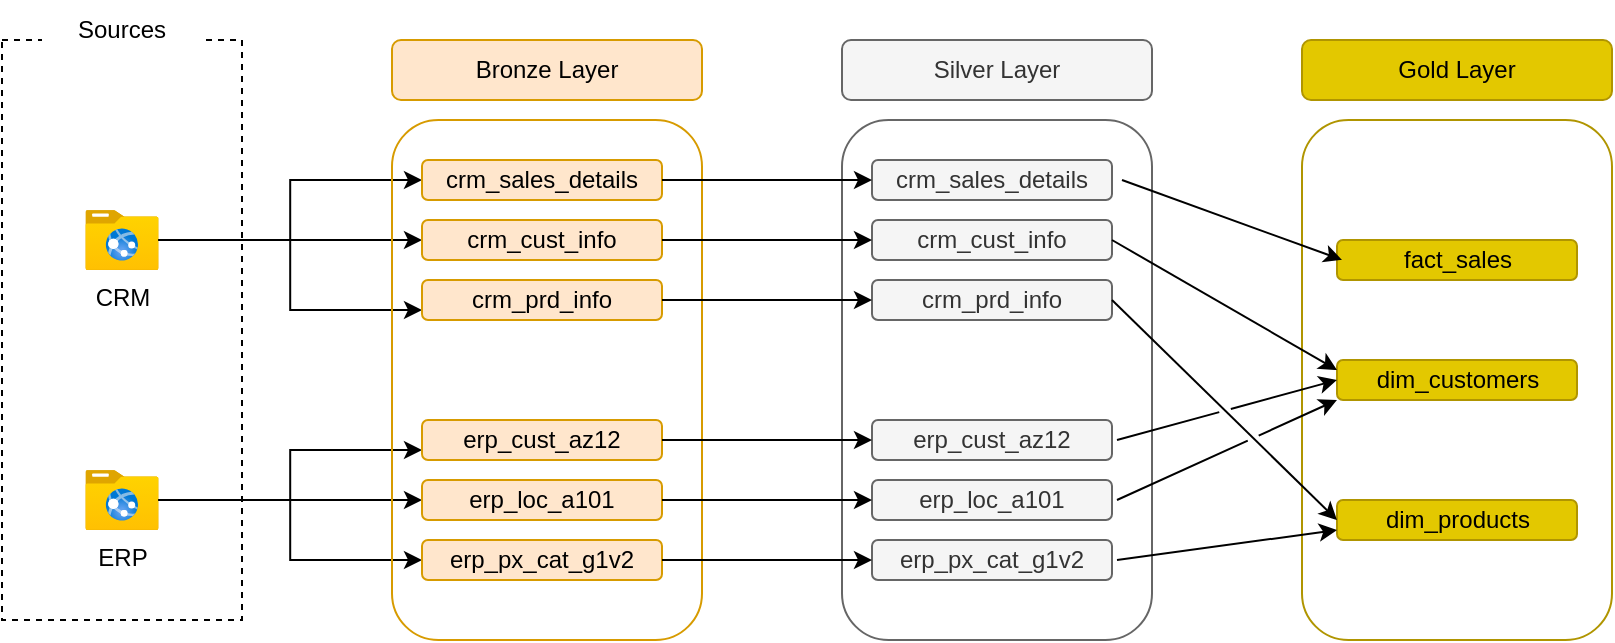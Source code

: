 <mxfile version="28.1.2">
  <diagram name="Page-1" id="Mf15dhT7w5LTA69cm6GC">
    <mxGraphModel dx="1188" dy="708" grid="1" gridSize="10" guides="1" tooltips="1" connect="1" arrows="1" fold="1" page="1" pageScale="1" pageWidth="850" pageHeight="1100" math="0" shadow="0">
      <root>
        <mxCell id="0" />
        <mxCell id="1" parent="0" />
        <mxCell id="FUQ9vLFC4vZWzAaQMsc1-1" value="" style="rounded=0;whiteSpace=wrap;html=1;dashed=1;" parent="1" vertex="1">
          <mxGeometry x="80" y="360" width="120" height="290" as="geometry" />
        </mxCell>
        <mxCell id="FUQ9vLFC4vZWzAaQMsc1-2" value="Sources" style="rounded=1;whiteSpace=wrap;html=1;strokeColor=none;" parent="1" vertex="1">
          <mxGeometry x="100" y="340" width="80" height="30" as="geometry" />
        </mxCell>
        <mxCell id="FUQ9vLFC4vZWzAaQMsc1-3" value="CRM" style="image;aspect=fixed;html=1;points=[];align=center;fontSize=12;image=img/lib/azure2/general/Folder_Website.svg;" parent="1" vertex="1">
          <mxGeometry x="121.78" y="445" width="36.43" height="30" as="geometry" />
        </mxCell>
        <mxCell id="FUQ9vLFC4vZWzAaQMsc1-4" value="ERP" style="image;aspect=fixed;html=1;points=[];align=center;fontSize=12;image=img/lib/azure2/general/Folder_Website.svg;" parent="1" vertex="1">
          <mxGeometry x="121.78" y="575" width="36.43" height="30" as="geometry" />
        </mxCell>
        <mxCell id="FUQ9vLFC4vZWzAaQMsc1-16" style="edgeStyle=orthogonalEdgeStyle;rounded=0;orthogonalLoop=1;jettySize=auto;html=1;entryX=0;entryY=0.75;entryDx=0;entryDy=0;" parent="1" source="FUQ9vLFC4vZWzAaQMsc1-3" target="FUQ9vLFC4vZWzAaQMsc1-10" edge="1">
          <mxGeometry relative="1" as="geometry" />
        </mxCell>
        <mxCell id="FUQ9vLFC4vZWzAaQMsc1-14" style="edgeStyle=orthogonalEdgeStyle;rounded=0;orthogonalLoop=1;jettySize=auto;html=1;entryX=0;entryY=0.5;entryDx=0;entryDy=0;" parent="1" source="FUQ9vLFC4vZWzAaQMsc1-3" target="FUQ9vLFC4vZWzAaQMsc1-9" edge="1">
          <mxGeometry relative="1" as="geometry" />
        </mxCell>
        <mxCell id="FUQ9vLFC4vZWzAaQMsc1-15" style="edgeStyle=orthogonalEdgeStyle;rounded=0;orthogonalLoop=1;jettySize=auto;html=1;entryX=0;entryY=0.5;entryDx=0;entryDy=0;" parent="1" source="FUQ9vLFC4vZWzAaQMsc1-3" target="FUQ9vLFC4vZWzAaQMsc1-8" edge="1">
          <mxGeometry relative="1" as="geometry" />
        </mxCell>
        <mxCell id="FUQ9vLFC4vZWzAaQMsc1-17" style="edgeStyle=orthogonalEdgeStyle;rounded=0;orthogonalLoop=1;jettySize=auto;html=1;entryX=0;entryY=0.75;entryDx=0;entryDy=0;" parent="1" source="FUQ9vLFC4vZWzAaQMsc1-4" target="FUQ9vLFC4vZWzAaQMsc1-11" edge="1">
          <mxGeometry relative="1" as="geometry" />
        </mxCell>
        <mxCell id="FUQ9vLFC4vZWzAaQMsc1-18" style="edgeStyle=orthogonalEdgeStyle;rounded=0;orthogonalLoop=1;jettySize=auto;html=1;entryX=0;entryY=0.5;entryDx=0;entryDy=0;" parent="1" source="FUQ9vLFC4vZWzAaQMsc1-4" target="FUQ9vLFC4vZWzAaQMsc1-12" edge="1">
          <mxGeometry relative="1" as="geometry" />
        </mxCell>
        <mxCell id="FUQ9vLFC4vZWzAaQMsc1-19" style="edgeStyle=orthogonalEdgeStyle;rounded=0;orthogonalLoop=1;jettySize=auto;html=1;entryX=0;entryY=0.5;entryDx=0;entryDy=0;" parent="1" source="FUQ9vLFC4vZWzAaQMsc1-4" target="FUQ9vLFC4vZWzAaQMsc1-13" edge="1">
          <mxGeometry relative="1" as="geometry" />
        </mxCell>
        <mxCell id="XLKm5ZF1zsSP2EyjJ9LI-1" value="" style="group" parent="1" vertex="1" connectable="0">
          <mxGeometry x="275" y="360" width="155" height="300" as="geometry" />
        </mxCell>
        <mxCell id="FUQ9vLFC4vZWzAaQMsc1-5" value="Bronze Layer" style="rounded=1;whiteSpace=wrap;html=1;fillColor=#ffe6cc;strokeColor=#d79b00;" parent="XLKm5ZF1zsSP2EyjJ9LI-1" vertex="1">
          <mxGeometry width="155" height="30" as="geometry" />
        </mxCell>
        <mxCell id="FUQ9vLFC4vZWzAaQMsc1-7" value="" style="rounded=1;whiteSpace=wrap;html=1;fillColor=none;strokeColor=#d79b00;" parent="XLKm5ZF1zsSP2EyjJ9LI-1" vertex="1">
          <mxGeometry y="40" width="155" height="260" as="geometry" />
        </mxCell>
        <mxCell id="FUQ9vLFC4vZWzAaQMsc1-8" value="crm_sales_details" style="rounded=1;whiteSpace=wrap;html=1;fillColor=#ffe6cc;strokeColor=#d79b00;" parent="XLKm5ZF1zsSP2EyjJ9LI-1" vertex="1">
          <mxGeometry x="15" y="60" width="120" height="20" as="geometry" />
        </mxCell>
        <mxCell id="FUQ9vLFC4vZWzAaQMsc1-9" value="crm_cust_info" style="rounded=1;whiteSpace=wrap;html=1;fillColor=#ffe6cc;strokeColor=#d79b00;" parent="XLKm5ZF1zsSP2EyjJ9LI-1" vertex="1">
          <mxGeometry x="15" y="90" width="120" height="20" as="geometry" />
        </mxCell>
        <mxCell id="FUQ9vLFC4vZWzAaQMsc1-10" value="crm_prd_info" style="rounded=1;whiteSpace=wrap;html=1;fillColor=#ffe6cc;strokeColor=#d79b00;" parent="XLKm5ZF1zsSP2EyjJ9LI-1" vertex="1">
          <mxGeometry x="15" y="120" width="120" height="20" as="geometry" />
        </mxCell>
        <mxCell id="FUQ9vLFC4vZWzAaQMsc1-11" value="erp_cust_az12" style="rounded=1;whiteSpace=wrap;html=1;fillColor=#ffe6cc;strokeColor=#d79b00;" parent="XLKm5ZF1zsSP2EyjJ9LI-1" vertex="1">
          <mxGeometry x="15" y="190" width="120" height="20" as="geometry" />
        </mxCell>
        <mxCell id="FUQ9vLFC4vZWzAaQMsc1-12" value="erp_loc_a101" style="rounded=1;whiteSpace=wrap;html=1;fillColor=#ffe6cc;strokeColor=#d79b00;" parent="XLKm5ZF1zsSP2EyjJ9LI-1" vertex="1">
          <mxGeometry x="15" y="220" width="120" height="20" as="geometry" />
        </mxCell>
        <mxCell id="FUQ9vLFC4vZWzAaQMsc1-13" value="erp_px_cat_g1v2" style="rounded=1;whiteSpace=wrap;html=1;fillColor=#ffe6cc;strokeColor=#d79b00;" parent="XLKm5ZF1zsSP2EyjJ9LI-1" vertex="1">
          <mxGeometry x="15" y="250" width="120" height="20" as="geometry" />
        </mxCell>
        <mxCell id="XLKm5ZF1zsSP2EyjJ9LI-3" value="Silver Layer" style="rounded=1;whiteSpace=wrap;html=1;fillColor=#f5f5f5;strokeColor=#666666;container=0;fontColor=#333333;" parent="1" vertex="1">
          <mxGeometry x="500" y="360" width="155" height="30" as="geometry" />
        </mxCell>
        <mxCell id="XLKm5ZF1zsSP2EyjJ9LI-4" value="" style="rounded=1;whiteSpace=wrap;html=1;fillColor=none;strokeColor=#666666;container=0;fontColor=#333333;" parent="1" vertex="1">
          <mxGeometry x="500" y="400" width="155" height="260" as="geometry" />
        </mxCell>
        <mxCell id="XLKm5ZF1zsSP2EyjJ9LI-5" value="crm_sales_details" style="rounded=1;whiteSpace=wrap;html=1;fillColor=#f5f5f5;strokeColor=#666666;container=0;fontColor=#333333;" parent="1" vertex="1">
          <mxGeometry x="515" y="420" width="120" height="20" as="geometry" />
        </mxCell>
        <mxCell id="XLKm5ZF1zsSP2EyjJ9LI-6" value="crm_cust_info" style="rounded=1;whiteSpace=wrap;html=1;fillColor=#f5f5f5;strokeColor=#666666;container=0;fontColor=#333333;" parent="1" vertex="1">
          <mxGeometry x="515" y="450" width="120" height="20" as="geometry" />
        </mxCell>
        <mxCell id="XLKm5ZF1zsSP2EyjJ9LI-7" value="crm_prd_info" style="rounded=1;whiteSpace=wrap;html=1;fillColor=#f5f5f5;strokeColor=#666666;container=0;fontColor=#333333;" parent="1" vertex="1">
          <mxGeometry x="515" y="480" width="120" height="20" as="geometry" />
        </mxCell>
        <mxCell id="XLKm5ZF1zsSP2EyjJ9LI-8" value="erp_cust_az12" style="rounded=1;whiteSpace=wrap;html=1;fillColor=#f5f5f5;strokeColor=#666666;container=0;fontColor=#333333;" parent="1" vertex="1">
          <mxGeometry x="515" y="550" width="120" height="20" as="geometry" />
        </mxCell>
        <mxCell id="XLKm5ZF1zsSP2EyjJ9LI-9" value="erp_loc_a101" style="rounded=1;whiteSpace=wrap;html=1;fillColor=#f5f5f5;strokeColor=#666666;container=0;fontColor=#333333;" parent="1" vertex="1">
          <mxGeometry x="515" y="580" width="120" height="20" as="geometry" />
        </mxCell>
        <mxCell id="XLKm5ZF1zsSP2EyjJ9LI-10" value="erp_px_cat_g1v2" style="rounded=1;whiteSpace=wrap;html=1;fillColor=#f5f5f5;strokeColor=#666666;container=0;fontColor=#333333;" parent="1" vertex="1">
          <mxGeometry x="515" y="610" width="120" height="20" as="geometry" />
        </mxCell>
        <mxCell id="XLKm5ZF1zsSP2EyjJ9LI-11" style="edgeStyle=orthogonalEdgeStyle;rounded=0;orthogonalLoop=1;jettySize=auto;html=1;exitX=1;exitY=0.5;exitDx=0;exitDy=0;" parent="1" source="FUQ9vLFC4vZWzAaQMsc1-8" target="XLKm5ZF1zsSP2EyjJ9LI-5" edge="1">
          <mxGeometry relative="1" as="geometry" />
        </mxCell>
        <mxCell id="XLKm5ZF1zsSP2EyjJ9LI-12" style="edgeStyle=orthogonalEdgeStyle;rounded=0;orthogonalLoop=1;jettySize=auto;html=1;exitX=1;exitY=0.5;exitDx=0;exitDy=0;entryX=0;entryY=0.5;entryDx=0;entryDy=0;" parent="1" source="FUQ9vLFC4vZWzAaQMsc1-9" target="XLKm5ZF1zsSP2EyjJ9LI-6" edge="1">
          <mxGeometry relative="1" as="geometry" />
        </mxCell>
        <mxCell id="XLKm5ZF1zsSP2EyjJ9LI-13" style="edgeStyle=orthogonalEdgeStyle;rounded=0;orthogonalLoop=1;jettySize=auto;html=1;exitX=1;exitY=0.5;exitDx=0;exitDy=0;" parent="1" source="FUQ9vLFC4vZWzAaQMsc1-10" target="XLKm5ZF1zsSP2EyjJ9LI-7" edge="1">
          <mxGeometry relative="1" as="geometry" />
        </mxCell>
        <mxCell id="XLKm5ZF1zsSP2EyjJ9LI-14" style="edgeStyle=orthogonalEdgeStyle;rounded=0;orthogonalLoop=1;jettySize=auto;html=1;exitX=1;exitY=0.5;exitDx=0;exitDy=0;entryX=0;entryY=0.5;entryDx=0;entryDy=0;" parent="1" source="FUQ9vLFC4vZWzAaQMsc1-11" target="XLKm5ZF1zsSP2EyjJ9LI-8" edge="1">
          <mxGeometry relative="1" as="geometry" />
        </mxCell>
        <mxCell id="XLKm5ZF1zsSP2EyjJ9LI-15" style="edgeStyle=orthogonalEdgeStyle;rounded=0;orthogonalLoop=1;jettySize=auto;html=1;exitX=1;exitY=0.5;exitDx=0;exitDy=0;entryX=0;entryY=0.5;entryDx=0;entryDy=0;" parent="1" source="FUQ9vLFC4vZWzAaQMsc1-12" target="XLKm5ZF1zsSP2EyjJ9LI-9" edge="1">
          <mxGeometry relative="1" as="geometry" />
        </mxCell>
        <mxCell id="XLKm5ZF1zsSP2EyjJ9LI-16" style="edgeStyle=orthogonalEdgeStyle;rounded=0;orthogonalLoop=1;jettySize=auto;html=1;exitX=1;exitY=0.5;exitDx=0;exitDy=0;entryX=0;entryY=0.5;entryDx=0;entryDy=0;" parent="1" source="FUQ9vLFC4vZWzAaQMsc1-13" target="XLKm5ZF1zsSP2EyjJ9LI-10" edge="1">
          <mxGeometry relative="1" as="geometry" />
        </mxCell>
        <mxCell id="BheDy9OUn8horLOMVYK9-1" value="Gold Layer" style="rounded=1;whiteSpace=wrap;html=1;fillColor=#e3c800;strokeColor=#B09500;container=0;fontColor=#000000;" vertex="1" parent="1">
          <mxGeometry x="730" y="360" width="155" height="30" as="geometry" />
        </mxCell>
        <mxCell id="BheDy9OUn8horLOMVYK9-2" value="" style="rounded=1;whiteSpace=wrap;html=1;fillColor=none;strokeColor=#B09500;container=0;fontColor=#000000;" vertex="1" parent="1">
          <mxGeometry x="730" y="400" width="155" height="260" as="geometry" />
        </mxCell>
        <mxCell id="BheDy9OUn8horLOMVYK9-3" value="fact_sales" style="rounded=1;whiteSpace=wrap;html=1;fillColor=#e3c800;strokeColor=#B09500;container=0;fontColor=#000000;" vertex="1" parent="1">
          <mxGeometry x="747.5" y="460" width="120" height="20" as="geometry" />
        </mxCell>
        <mxCell id="BheDy9OUn8horLOMVYK9-4" value="dim_customers" style="rounded=1;whiteSpace=wrap;html=1;fillColor=#e3c800;strokeColor=#B09500;container=0;fontColor=#000000;" vertex="1" parent="1">
          <mxGeometry x="747.5" y="520" width="120" height="20" as="geometry" />
        </mxCell>
        <mxCell id="BheDy9OUn8horLOMVYK9-5" value="dim_products" style="rounded=1;whiteSpace=wrap;html=1;fillColor=#e3c800;strokeColor=#B09500;container=0;fontColor=#000000;" vertex="1" parent="1">
          <mxGeometry x="747.5" y="590" width="120" height="20" as="geometry" />
        </mxCell>
        <mxCell id="BheDy9OUn8horLOMVYK9-9" value="" style="endArrow=classic;html=1;rounded=0;entryX=0.129;entryY=0.269;entryDx=0;entryDy=0;entryPerimeter=0;" edge="1" parent="1" target="BheDy9OUn8horLOMVYK9-2">
          <mxGeometry width="50" height="50" relative="1" as="geometry">
            <mxPoint x="640" y="430" as="sourcePoint" />
            <mxPoint x="690" y="380" as="targetPoint" />
          </mxGeometry>
        </mxCell>
        <mxCell id="BheDy9OUn8horLOMVYK9-10" value="" style="endArrow=classic;html=1;rounded=0;entryX=0;entryY=0.25;entryDx=0;entryDy=0;" edge="1" parent="1" target="BheDy9OUn8horLOMVYK9-4">
          <mxGeometry width="50" height="50" relative="1" as="geometry">
            <mxPoint x="635" y="460" as="sourcePoint" />
            <mxPoint x="745" y="500" as="targetPoint" />
          </mxGeometry>
        </mxCell>
        <mxCell id="BheDy9OUn8horLOMVYK9-11" value="" style="endArrow=classic;html=1;rounded=0;entryX=0;entryY=0.5;entryDx=0;entryDy=0;jumpStyle=gap;" edge="1" parent="1" target="BheDy9OUn8horLOMVYK9-5">
          <mxGeometry width="50" height="50" relative="1" as="geometry">
            <mxPoint x="635" y="490" as="sourcePoint" />
            <mxPoint x="745" y="530" as="targetPoint" />
          </mxGeometry>
        </mxCell>
        <mxCell id="BheDy9OUn8horLOMVYK9-12" value="" style="endArrow=classic;html=1;rounded=0;entryX=0;entryY=0.5;entryDx=0;entryDy=0;jumpStyle=gap;" edge="1" parent="1" target="BheDy9OUn8horLOMVYK9-4">
          <mxGeometry width="50" height="50" relative="1" as="geometry">
            <mxPoint x="637.5" y="560" as="sourcePoint" />
            <mxPoint x="747.5" y="600" as="targetPoint" />
          </mxGeometry>
        </mxCell>
        <mxCell id="BheDy9OUn8horLOMVYK9-13" value="" style="endArrow=classic;html=1;rounded=0;entryX=0;entryY=1;entryDx=0;entryDy=0;jumpStyle=gap;" edge="1" parent="1" target="BheDy9OUn8horLOMVYK9-4">
          <mxGeometry width="50" height="50" relative="1" as="geometry">
            <mxPoint x="637.5" y="590" as="sourcePoint" />
            <mxPoint x="747.5" y="630" as="targetPoint" />
          </mxGeometry>
        </mxCell>
        <mxCell id="BheDy9OUn8horLOMVYK9-14" value="" style="endArrow=classic;html=1;rounded=0;entryX=0;entryY=0.75;entryDx=0;entryDy=0;jumpStyle=gap;" edge="1" parent="1" target="BheDy9OUn8horLOMVYK9-5">
          <mxGeometry width="50" height="50" relative="1" as="geometry">
            <mxPoint x="637.5" y="620" as="sourcePoint" />
            <mxPoint x="747.5" y="660" as="targetPoint" />
          </mxGeometry>
        </mxCell>
      </root>
    </mxGraphModel>
  </diagram>
</mxfile>
